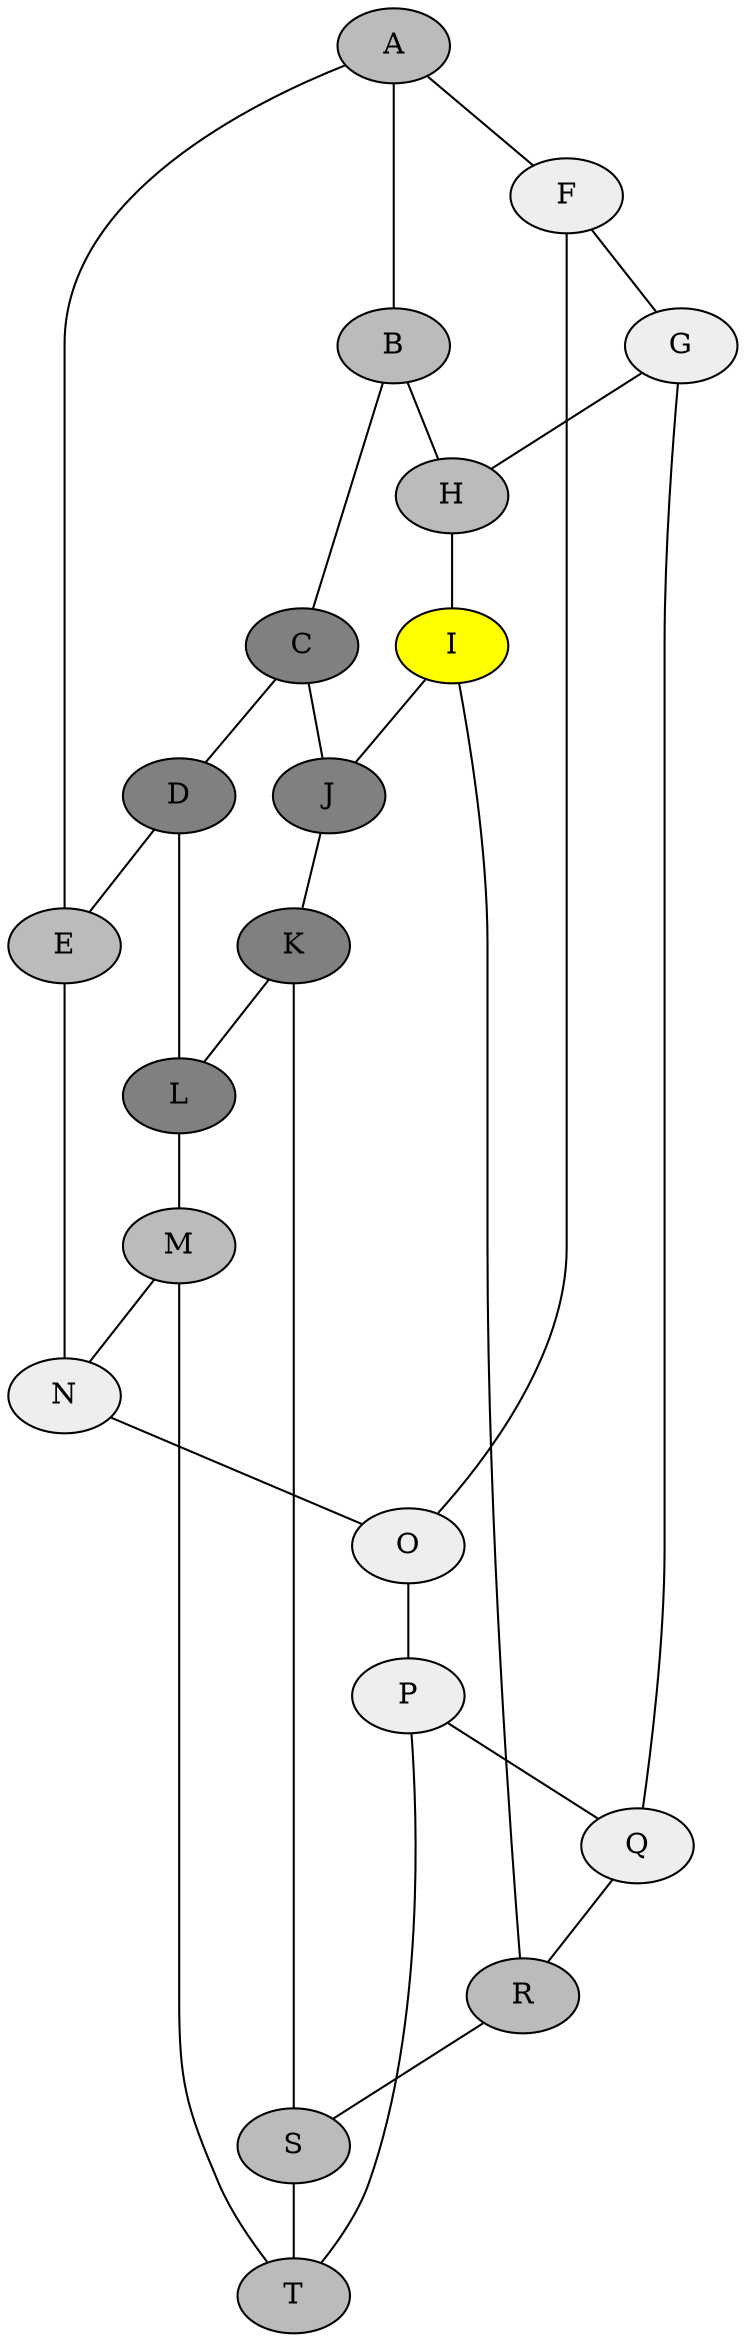 graph Hoehlen {
node[style=filled, fillcolor="#BBBBBBff"]
A -- B
A -- E
A -- F
B -- C
B -- H
C [fillcolor = "#808080ff"]
C -- D
C -- J
D [fillcolor = "#808080ff"]
D -- E
D -- L
E -- N
F [fillcolor = "#EEEEEEff"]
F -- G
F -- O
G [fillcolor = "#EEEEEEff"]
G -- H
G -- Q
H -- I
I [fillcolor = "#808080ff"]
I -- J
I -- R
J [fillcolor = "#808080ff"]
J -- K
K [fillcolor = "#808080ff"]
K -- L
K -- S
L [fillcolor = "#808080ff"]
L -- M
M -- N
M -- T
N [fillcolor = "#EEEEEEff"]
N -- O
O [fillcolor = "#EEEEEEff"]
O -- P
P [fillcolor = "#EEEEEEff"]
P -- Q
P -- T
Q [fillcolor = "#EEEEEEff"]
Q -- R
R -- S
S -- T
I [fillcolor = yellow]
}